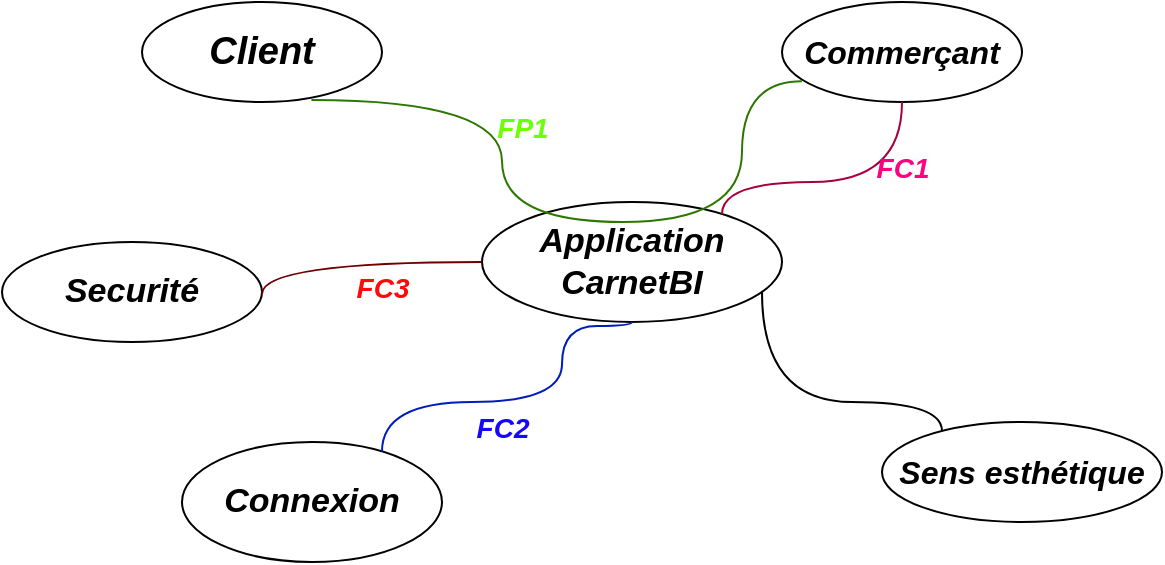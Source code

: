<mxfile>
    <diagram id="VlEzXcFi0iqMegp6Yh5F" name="Page-1">
        <mxGraphModel dx="734" dy="469" grid="1" gridSize="10" guides="1" tooltips="1" connect="1" arrows="1" fold="1" page="1" pageScale="1" pageWidth="827" pageHeight="1169" math="0" shadow="0">
            <root>
                <mxCell id="0"/>
                <mxCell id="1" parent="0"/>
                <mxCell id="3" value="&lt;b&gt;&lt;i&gt;&lt;font style=&quot;font-size: 17px&quot;&gt;Application CarnetBI&lt;/font&gt;&lt;/i&gt;&lt;/b&gt;" style="ellipse;whiteSpace=wrap;html=1;align=center;newEdgeStyle={&quot;edgeStyle&quot;:&quot;entityRelationEdgeStyle&quot;,&quot;startArrow&quot;:&quot;none&quot;,&quot;endArrow&quot;:&quot;none&quot;,&quot;segment&quot;:10,&quot;curved&quot;:1};treeFolding=1;treeMoving=1;" vertex="1" parent="1">
                    <mxGeometry x="310" y="200" width="150" height="60" as="geometry"/>
                </mxCell>
                <mxCell id="4" value="&lt;b&gt;&lt;i&gt;&lt;font style=&quot;font-size: 16px&quot;&gt;Commerçant&lt;/font&gt;&lt;/i&gt;&lt;/b&gt;" style="ellipse;whiteSpace=wrap;html=1;align=center;newEdgeStyle={&quot;edgeStyle&quot;:&quot;entityRelationEdgeStyle&quot;,&quot;startArrow&quot;:&quot;none&quot;,&quot;endArrow&quot;:&quot;none&quot;,&quot;segment&quot;:10,&quot;curved&quot;:1};treeFolding=1;treeMoving=1;" vertex="1" parent="1">
                    <mxGeometry x="460" y="100" width="120" height="50" as="geometry"/>
                </mxCell>
                <mxCell id="5" value="&lt;i&gt;&lt;b&gt;&lt;font style=&quot;font-size: 19px&quot;&gt;Client&lt;/font&gt;&lt;/b&gt;&lt;/i&gt;" style="ellipse;whiteSpace=wrap;html=1;align=center;newEdgeStyle={&quot;edgeStyle&quot;:&quot;entityRelationEdgeStyle&quot;,&quot;startArrow&quot;:&quot;none&quot;,&quot;endArrow&quot;:&quot;none&quot;,&quot;segment&quot;:10,&quot;curved&quot;:1};treeFolding=1;treeMoving=1;" vertex="1" parent="1">
                    <mxGeometry x="140" y="100" width="120" height="50" as="geometry"/>
                </mxCell>
                <mxCell id="6" value="&lt;b&gt;&lt;i&gt;&lt;font style=&quot;font-size: 17px&quot;&gt;Connexion&lt;/font&gt;&lt;/i&gt;&lt;/b&gt;" style="ellipse;whiteSpace=wrap;html=1;align=center;newEdgeStyle={&quot;edgeStyle&quot;:&quot;entityRelationEdgeStyle&quot;,&quot;startArrow&quot;:&quot;none&quot;,&quot;endArrow&quot;:&quot;none&quot;,&quot;segment&quot;:10,&quot;curved&quot;:1};treeFolding=1;treeMoving=1;" vertex="1" parent="1">
                    <mxGeometry x="160" y="320" width="130" height="60" as="geometry"/>
                </mxCell>
                <mxCell id="7" value="&lt;b&gt;&lt;i&gt;&lt;font style=&quot;font-size: 16px&quot;&gt;Sens esthétique&lt;/font&gt;&lt;/i&gt;&lt;/b&gt;" style="ellipse;whiteSpace=wrap;html=1;align=center;newEdgeStyle={&quot;edgeStyle&quot;:&quot;entityRelationEdgeStyle&quot;,&quot;startArrow&quot;:&quot;none&quot;,&quot;endArrow&quot;:&quot;none&quot;,&quot;segment&quot;:10,&quot;curved&quot;:1};treeFolding=1;treeMoving=1;" vertex="1" parent="1">
                    <mxGeometry x="510" y="310" width="140" height="50" as="geometry"/>
                </mxCell>
                <mxCell id="8" value="&lt;b&gt;&lt;i&gt;&lt;font style=&quot;font-size: 17px&quot;&gt;Securité&lt;/font&gt;&lt;/i&gt;&lt;/b&gt;" style="ellipse;whiteSpace=wrap;html=1;align=center;newEdgeStyle={&quot;edgeStyle&quot;:&quot;entityRelationEdgeStyle&quot;,&quot;startArrow&quot;:&quot;none&quot;,&quot;endArrow&quot;:&quot;none&quot;,&quot;segment&quot;:10,&quot;curved&quot;:1};treeFolding=1;treeMoving=1;" vertex="1" parent="1">
                    <mxGeometry x="70" y="220" width="130" height="50" as="geometry"/>
                </mxCell>
                <mxCell id="9" value="" style="edgeStyle=orthogonalEdgeStyle;elbow=horizontal;endArrow=none;html=1;curved=1;endFill=0;fillColor=#d80073;strokeColor=#A50040;" edge="1" parent="1" source="4" target="3">
                    <mxGeometry width="50" height="50" relative="1" as="geometry">
                        <mxPoint x="350" y="230" as="sourcePoint"/>
                        <mxPoint x="400" y="180" as="targetPoint"/>
                        <Array as="points">
                            <mxPoint x="520" y="190"/>
                            <mxPoint x="430" y="190"/>
                        </Array>
                    </mxGeometry>
                </mxCell>
                <mxCell id="10" value="" style="edgeStyle=orthogonalEdgeStyle;elbow=horizontal;endArrow=none;html=1;curved=1;endFill=0;exitX=0.5;exitY=1;exitDx=0;exitDy=0;fillColor=#0050ef;strokeColor=#001DBC;" edge="1" parent="1" source="3" target="6">
                    <mxGeometry width="50" height="50" relative="1" as="geometry">
                        <mxPoint x="356" y="262" as="sourcePoint"/>
                        <mxPoint x="260" y="316" as="targetPoint"/>
                        <Array as="points">
                            <mxPoint x="385" y="262"/>
                            <mxPoint x="350" y="262"/>
                            <mxPoint x="350" y="300"/>
                            <mxPoint x="260" y="300"/>
                        </Array>
                    </mxGeometry>
                </mxCell>
                <mxCell id="11" value="" style="edgeStyle=orthogonalEdgeStyle;elbow=horizontal;endArrow=none;html=1;curved=1;endFill=0;" edge="1" parent="1" source="7" target="3">
                    <mxGeometry width="50" height="50" relative="1" as="geometry">
                        <mxPoint x="540" y="170" as="sourcePoint"/>
                        <mxPoint x="450" y="240" as="targetPoint"/>
                        <Array as="points">
                            <mxPoint x="540" y="300"/>
                            <mxPoint x="450" y="300"/>
                        </Array>
                    </mxGeometry>
                </mxCell>
                <mxCell id="12" value="" style="edgeStyle=orthogonalEdgeStyle;elbow=horizontal;endArrow=none;html=1;curved=1;endFill=0;exitX=0;exitY=0.5;exitDx=0;exitDy=0;fillColor=#a20025;strokeColor=#6F0000;" edge="1" parent="1" source="3">
                    <mxGeometry width="50" height="50" relative="1" as="geometry">
                        <mxPoint x="290" y="190" as="sourcePoint"/>
                        <mxPoint x="200" y="246" as="targetPoint"/>
                        <Array as="points">
                            <mxPoint x="200" y="230"/>
                        </Array>
                    </mxGeometry>
                </mxCell>
                <mxCell id="13" value="" style="edgeStyle=orthogonalEdgeStyle;elbow=horizontal;endArrow=none;html=1;curved=1;endFill=0;exitX=0.083;exitY=0.793;exitDx=0;exitDy=0;exitPerimeter=0;entryX=0.706;entryY=0.98;entryDx=0;entryDy=0;entryPerimeter=0;fillColor=#60a917;strokeColor=#2D7600;" edge="1" parent="1" source="4" target="5">
                    <mxGeometry width="50" height="50" relative="1" as="geometry">
                        <mxPoint x="380" y="130" as="sourcePoint"/>
                        <mxPoint x="290" y="186" as="targetPoint"/>
                        <Array as="points">
                            <mxPoint x="440" y="140"/>
                            <mxPoint x="440" y="210"/>
                            <mxPoint x="320" y="210"/>
                            <mxPoint x="320" y="149"/>
                        </Array>
                    </mxGeometry>
                </mxCell>
                <mxCell id="15" value="&lt;font style=&quot;font-size: 14px&quot; color=&quot;#6bff08&quot;&gt;&lt;i&gt;FP1&lt;/i&gt;&lt;/font&gt;" style="text;strokeColor=none;fillColor=none;html=1;fontSize=24;fontStyle=1;verticalAlign=middle;align=center;" vertex="1" parent="1">
                    <mxGeometry x="280" y="140" width="100" height="40" as="geometry"/>
                </mxCell>
                <mxCell id="16" value="&lt;font style=&quot;font-size: 14px&quot; color=&quot;#ff0080&quot;&gt;&lt;i&gt;FC1&lt;/i&gt;&lt;/font&gt;" style="text;html=1;fontSize=24;fontStyle=1;verticalAlign=middle;align=center;" vertex="1" parent="1">
                    <mxGeometry x="470" y="160" width="100" height="40" as="geometry"/>
                </mxCell>
                <mxCell id="17" value="&lt;font style=&quot;font-size: 14px&quot; color=&quot;#1605ff&quot;&gt;&lt;i&gt;FC2&lt;/i&gt;&lt;/font&gt;" style="text;html=1;fontSize=24;fontStyle=1;verticalAlign=middle;align=center;" vertex="1" parent="1">
                    <mxGeometry x="270" y="290" width="100" height="40" as="geometry"/>
                </mxCell>
                <mxCell id="18" value="&lt;font style=&quot;font-size: 14px&quot; color=&quot;#ff0a0a&quot;&gt;&lt;i&gt;FC3&lt;/i&gt;&lt;/font&gt;" style="text;html=1;fontSize=24;fontStyle=1;verticalAlign=middle;align=center;" vertex="1" parent="1">
                    <mxGeometry x="210" y="220" width="100" height="40" as="geometry"/>
                </mxCell>
                <mxCell id="19" value="&lt;font style=&quot;font-size: 14px&quot; color=&quot;#ffffff&quot;&gt;&lt;i&gt;FC4&lt;/i&gt;&lt;/font&gt;" style="text;html=1;fontSize=24;fontStyle=1;verticalAlign=middle;align=center;" vertex="1" parent="1">
                    <mxGeometry x="450" y="260" width="100" height="40" as="geometry"/>
                </mxCell>
            </root>
        </mxGraphModel>
    </diagram>
</mxfile>